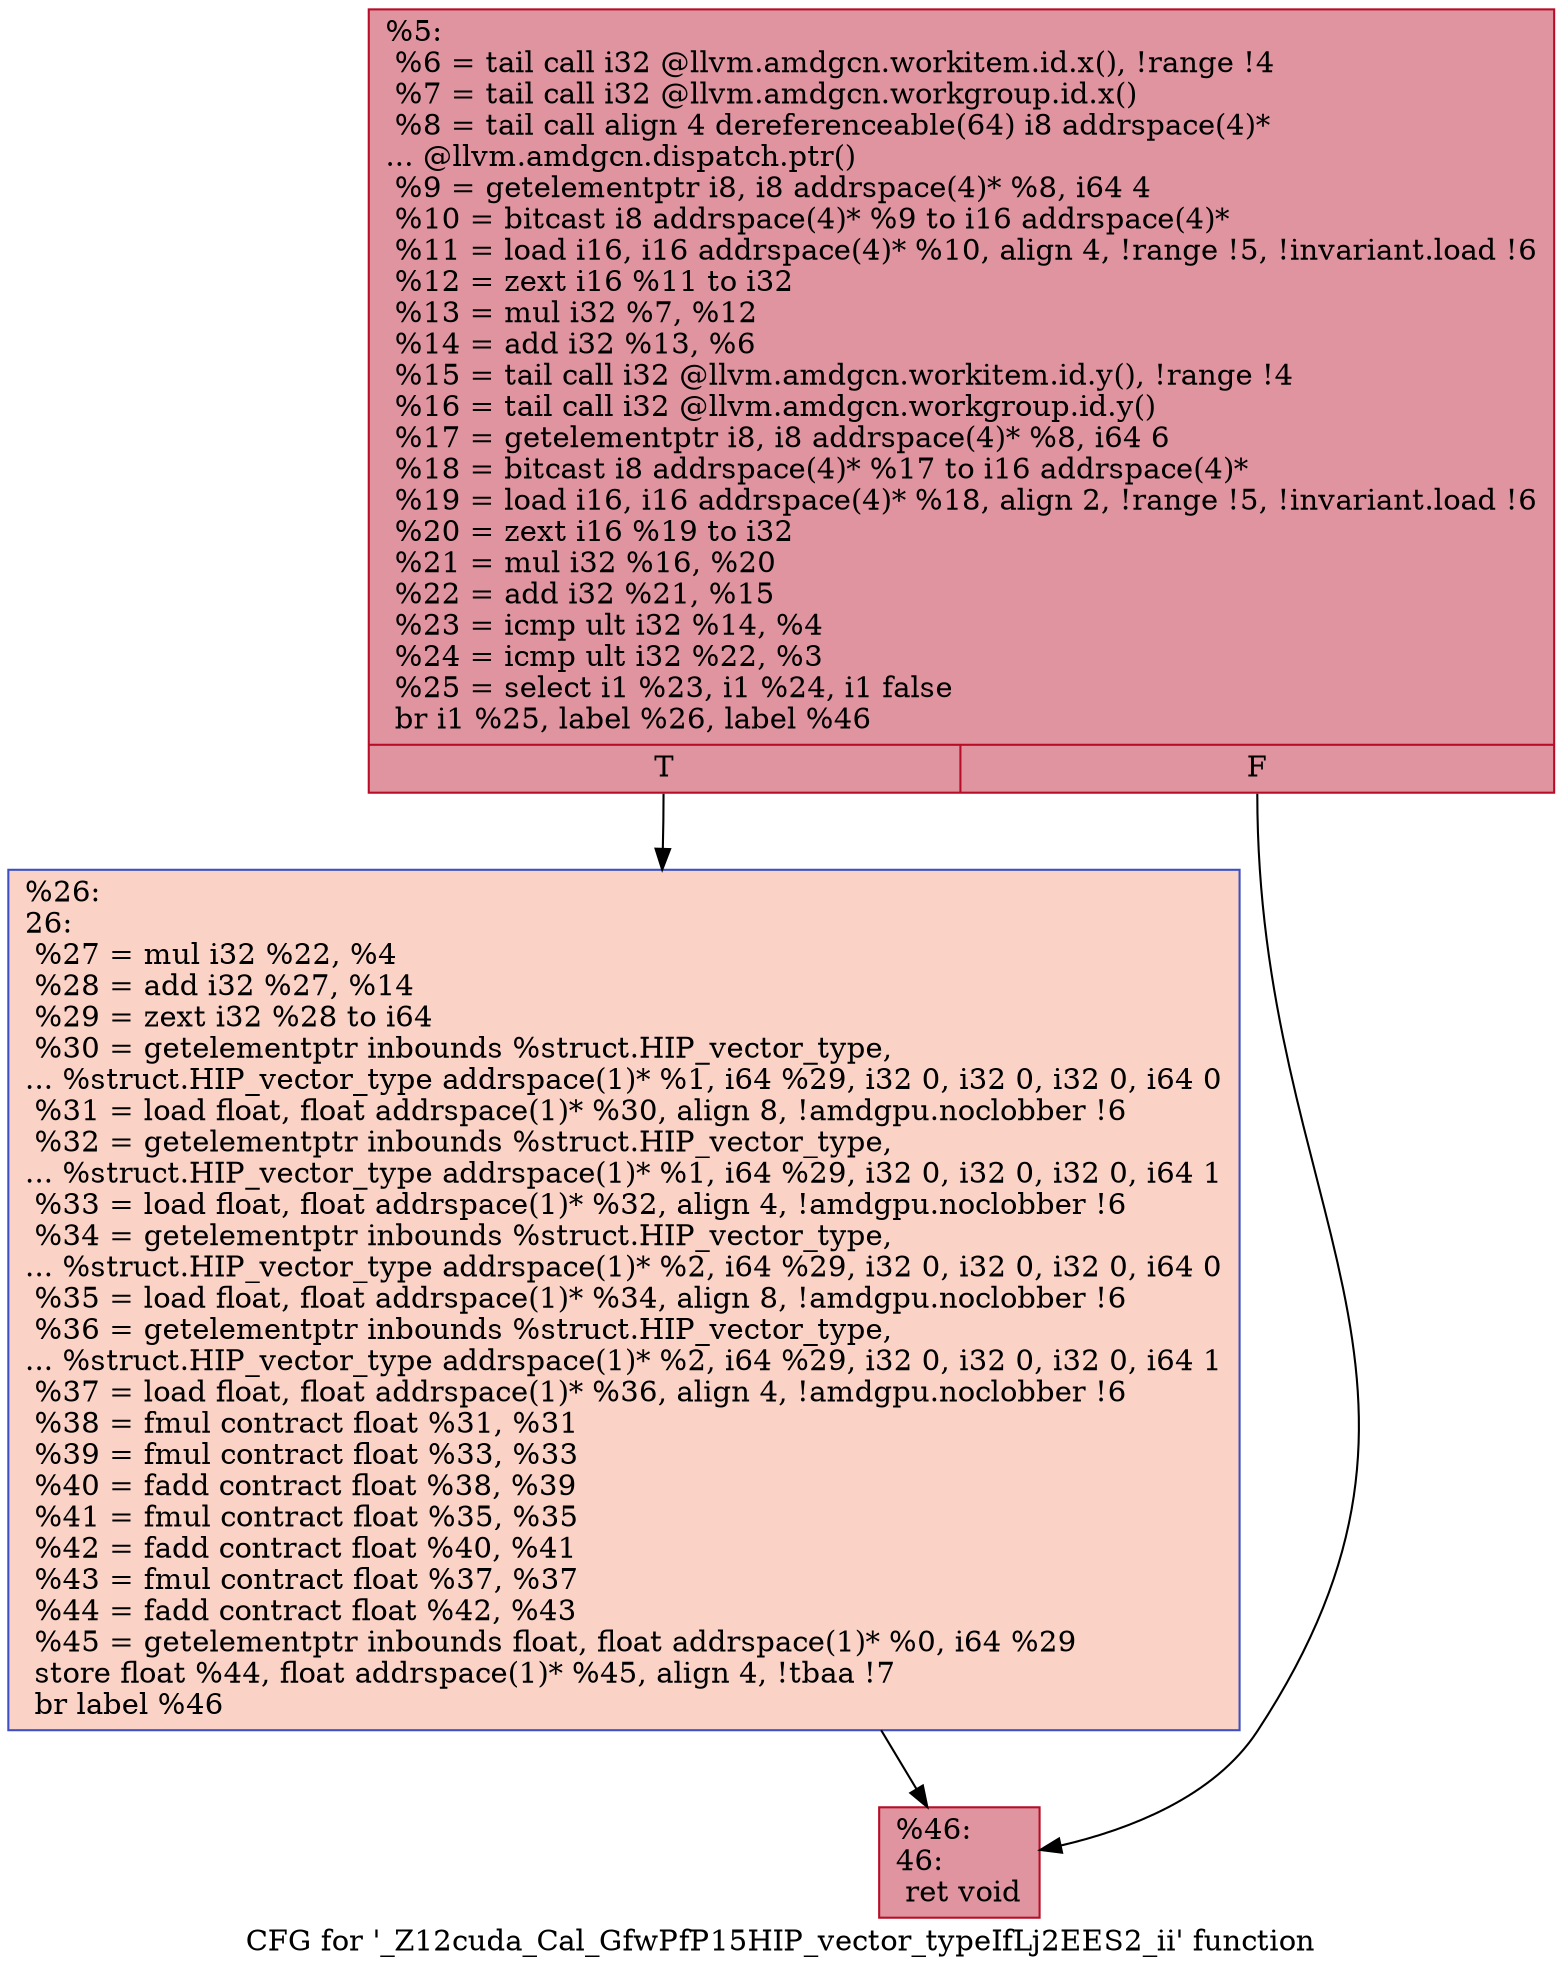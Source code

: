 digraph "CFG for '_Z12cuda_Cal_GfwPfP15HIP_vector_typeIfLj2EES2_ii' function" {
	label="CFG for '_Z12cuda_Cal_GfwPfP15HIP_vector_typeIfLj2EES2_ii' function";

	Node0x5a690f0 [shape=record,color="#b70d28ff", style=filled, fillcolor="#b70d2870",label="{%5:\l  %6 = tail call i32 @llvm.amdgcn.workitem.id.x(), !range !4\l  %7 = tail call i32 @llvm.amdgcn.workgroup.id.x()\l  %8 = tail call align 4 dereferenceable(64) i8 addrspace(4)*\l... @llvm.amdgcn.dispatch.ptr()\l  %9 = getelementptr i8, i8 addrspace(4)* %8, i64 4\l  %10 = bitcast i8 addrspace(4)* %9 to i16 addrspace(4)*\l  %11 = load i16, i16 addrspace(4)* %10, align 4, !range !5, !invariant.load !6\l  %12 = zext i16 %11 to i32\l  %13 = mul i32 %7, %12\l  %14 = add i32 %13, %6\l  %15 = tail call i32 @llvm.amdgcn.workitem.id.y(), !range !4\l  %16 = tail call i32 @llvm.amdgcn.workgroup.id.y()\l  %17 = getelementptr i8, i8 addrspace(4)* %8, i64 6\l  %18 = bitcast i8 addrspace(4)* %17 to i16 addrspace(4)*\l  %19 = load i16, i16 addrspace(4)* %18, align 2, !range !5, !invariant.load !6\l  %20 = zext i16 %19 to i32\l  %21 = mul i32 %16, %20\l  %22 = add i32 %21, %15\l  %23 = icmp ult i32 %14, %4\l  %24 = icmp ult i32 %22, %3\l  %25 = select i1 %23, i1 %24, i1 false\l  br i1 %25, label %26, label %46\l|{<s0>T|<s1>F}}"];
	Node0x5a690f0:s0 -> Node0x5a6cb10;
	Node0x5a690f0:s1 -> Node0x5a6cba0;
	Node0x5a6cb10 [shape=record,color="#3d50c3ff", style=filled, fillcolor="#f59c7d70",label="{%26:\l26:                                               \l  %27 = mul i32 %22, %4\l  %28 = add i32 %27, %14\l  %29 = zext i32 %28 to i64\l  %30 = getelementptr inbounds %struct.HIP_vector_type,\l... %struct.HIP_vector_type addrspace(1)* %1, i64 %29, i32 0, i32 0, i32 0, i64 0\l  %31 = load float, float addrspace(1)* %30, align 8, !amdgpu.noclobber !6\l  %32 = getelementptr inbounds %struct.HIP_vector_type,\l... %struct.HIP_vector_type addrspace(1)* %1, i64 %29, i32 0, i32 0, i32 0, i64 1\l  %33 = load float, float addrspace(1)* %32, align 4, !amdgpu.noclobber !6\l  %34 = getelementptr inbounds %struct.HIP_vector_type,\l... %struct.HIP_vector_type addrspace(1)* %2, i64 %29, i32 0, i32 0, i32 0, i64 0\l  %35 = load float, float addrspace(1)* %34, align 8, !amdgpu.noclobber !6\l  %36 = getelementptr inbounds %struct.HIP_vector_type,\l... %struct.HIP_vector_type addrspace(1)* %2, i64 %29, i32 0, i32 0, i32 0, i64 1\l  %37 = load float, float addrspace(1)* %36, align 4, !amdgpu.noclobber !6\l  %38 = fmul contract float %31, %31\l  %39 = fmul contract float %33, %33\l  %40 = fadd contract float %38, %39\l  %41 = fmul contract float %35, %35\l  %42 = fadd contract float %40, %41\l  %43 = fmul contract float %37, %37\l  %44 = fadd contract float %42, %43\l  %45 = getelementptr inbounds float, float addrspace(1)* %0, i64 %29\l  store float %44, float addrspace(1)* %45, align 4, !tbaa !7\l  br label %46\l}"];
	Node0x5a6cb10 -> Node0x5a6cba0;
	Node0x5a6cba0 [shape=record,color="#b70d28ff", style=filled, fillcolor="#b70d2870",label="{%46:\l46:                                               \l  ret void\l}"];
}
